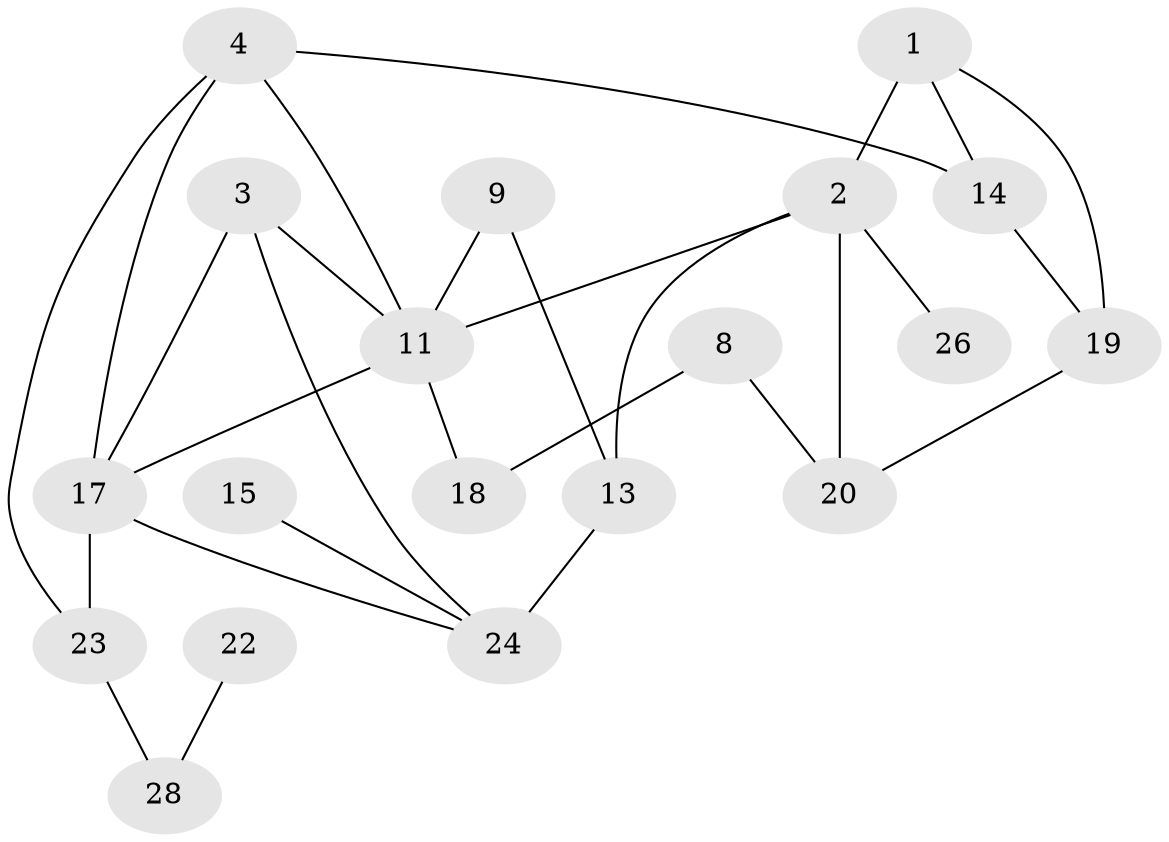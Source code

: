 // original degree distribution, {5: 0.10909090909090909, 2: 0.21818181818181817, 3: 0.14545454545454545, 4: 0.12727272727272726, 0: 0.16363636363636364, 1: 0.21818181818181817, 6: 0.01818181818181818}
// Generated by graph-tools (version 1.1) at 2025/33/03/09/25 02:33:48]
// undirected, 19 vertices, 28 edges
graph export_dot {
graph [start="1"]
  node [color=gray90,style=filled];
  1;
  2;
  3;
  4;
  8;
  9;
  11;
  13;
  14;
  15;
  17;
  18;
  19;
  20;
  22;
  23;
  24;
  26;
  28;
  1 -- 2 [weight=2.0];
  1 -- 14 [weight=1.0];
  1 -- 19 [weight=1.0];
  2 -- 11 [weight=1.0];
  2 -- 13 [weight=1.0];
  2 -- 20 [weight=1.0];
  2 -- 26 [weight=1.0];
  3 -- 11 [weight=2.0];
  3 -- 17 [weight=3.0];
  3 -- 24 [weight=1.0];
  4 -- 11 [weight=1.0];
  4 -- 14 [weight=1.0];
  4 -- 17 [weight=1.0];
  4 -- 23 [weight=1.0];
  8 -- 18 [weight=1.0];
  8 -- 20 [weight=1.0];
  9 -- 11 [weight=1.0];
  9 -- 13 [weight=1.0];
  11 -- 17 [weight=1.0];
  11 -- 18 [weight=1.0];
  13 -- 24 [weight=3.0];
  14 -- 19 [weight=1.0];
  15 -- 24 [weight=1.0];
  17 -- 23 [weight=2.0];
  17 -- 24 [weight=1.0];
  19 -- 20 [weight=1.0];
  22 -- 28 [weight=1.0];
  23 -- 28 [weight=1.0];
}
